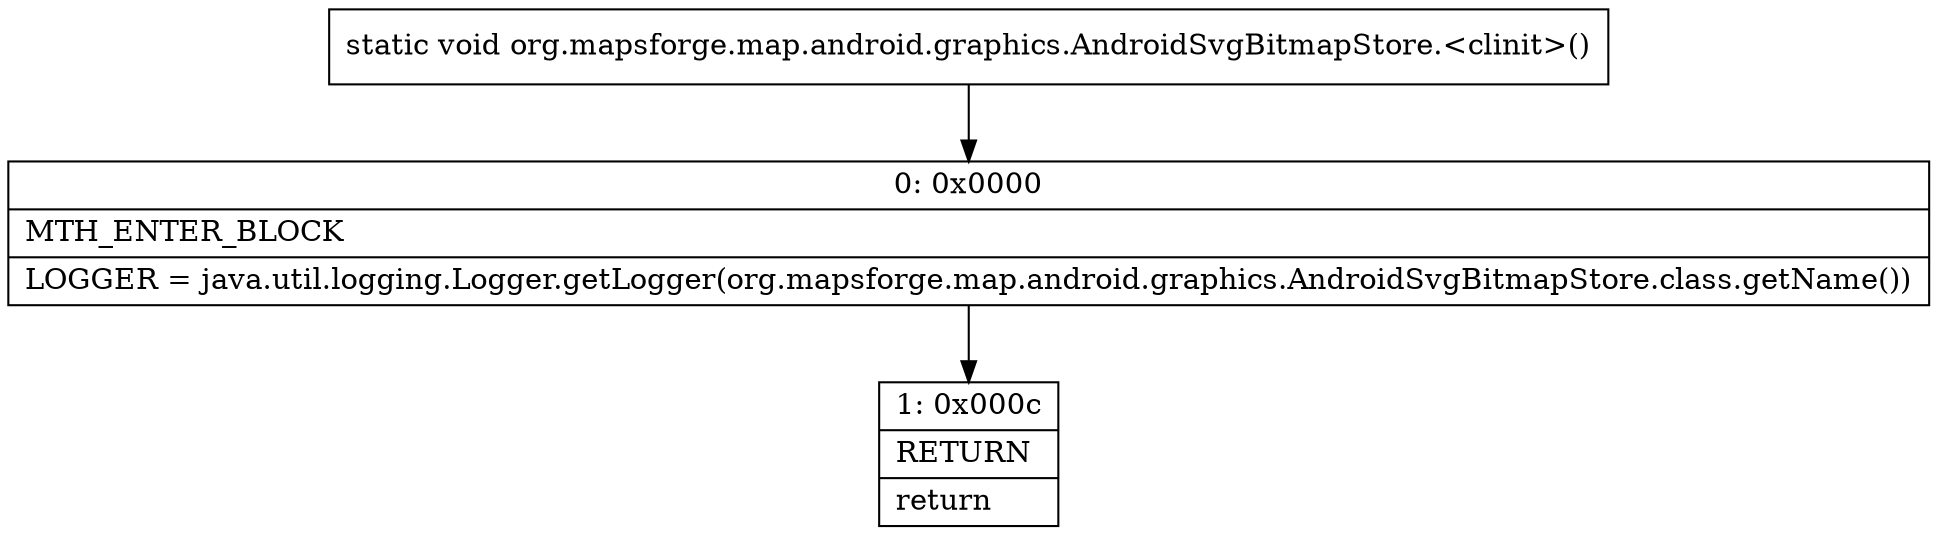 digraph "CFG fororg.mapsforge.map.android.graphics.AndroidSvgBitmapStore.\<clinit\>()V" {
Node_0 [shape=record,label="{0\:\ 0x0000|MTH_ENTER_BLOCK\l|LOGGER = java.util.logging.Logger.getLogger(org.mapsforge.map.android.graphics.AndroidSvgBitmapStore.class.getName())\l}"];
Node_1 [shape=record,label="{1\:\ 0x000c|RETURN\l|return\l}"];
MethodNode[shape=record,label="{static void org.mapsforge.map.android.graphics.AndroidSvgBitmapStore.\<clinit\>() }"];
MethodNode -> Node_0;
Node_0 -> Node_1;
}

